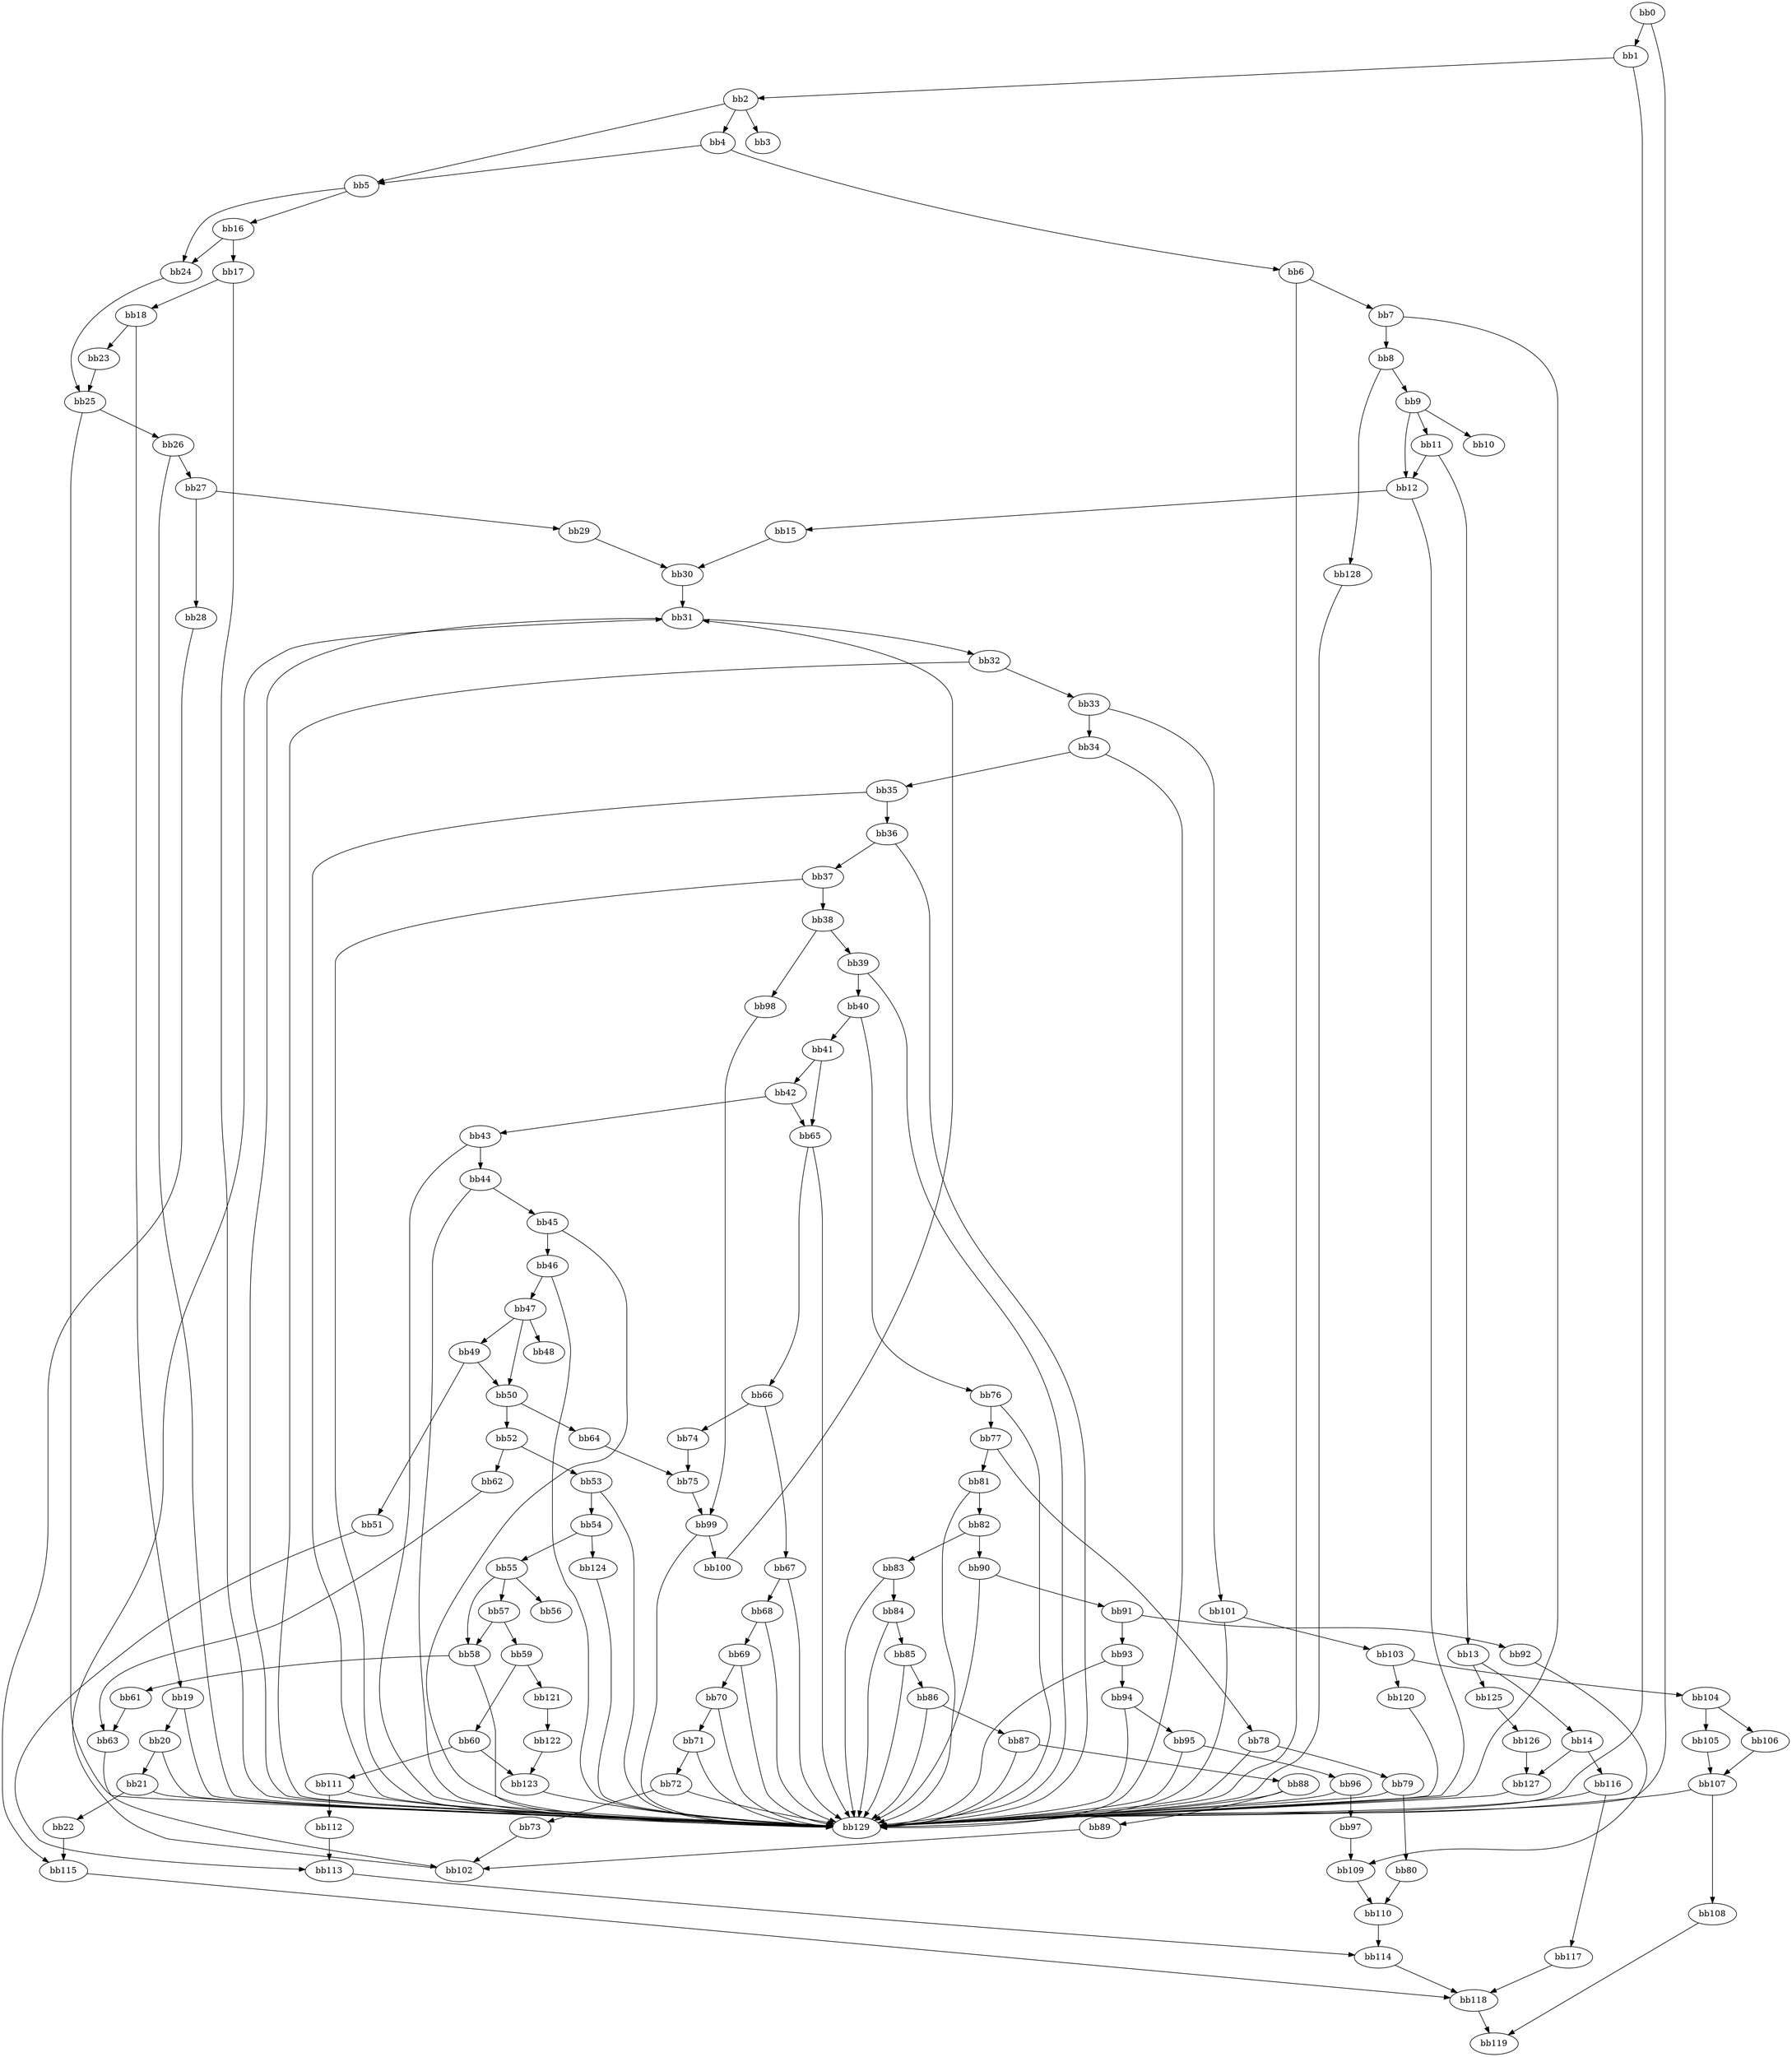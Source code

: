 digraph {
    0 [ label = "bb0\l" ]
    1 [ label = "bb1\l" ]
    2 [ label = "bb2\l" ]
    3 [ label = "bb3\l" ]
    4 [ label = "bb4\l" ]
    5 [ label = "bb5\l" ]
    6 [ label = "bb6\l" ]
    7 [ label = "bb7\l" ]
    8 [ label = "bb8\l" ]
    9 [ label = "bb9\l" ]
    10 [ label = "bb10\l" ]
    11 [ label = "bb11\l" ]
    12 [ label = "bb12\l" ]
    13 [ label = "bb13\l" ]
    14 [ label = "bb14\l" ]
    15 [ label = "bb15\l" ]
    16 [ label = "bb16\l" ]
    17 [ label = "bb17\l" ]
    18 [ label = "bb18\l" ]
    19 [ label = "bb19\l" ]
    20 [ label = "bb20\l" ]
    21 [ label = "bb21\l" ]
    22 [ label = "bb22\l" ]
    23 [ label = "bb23\l" ]
    24 [ label = "bb24\l" ]
    25 [ label = "bb25\l" ]
    26 [ label = "bb26\l" ]
    27 [ label = "bb27\l" ]
    28 [ label = "bb28\l" ]
    29 [ label = "bb29\l" ]
    30 [ label = "bb30\l" ]
    31 [ label = "bb31\l" ]
    32 [ label = "bb32\l" ]
    33 [ label = "bb33\l" ]
    34 [ label = "bb34\l" ]
    35 [ label = "bb35\l" ]
    36 [ label = "bb36\l" ]
    37 [ label = "bb37\l" ]
    38 [ label = "bb38\l" ]
    39 [ label = "bb39\l" ]
    40 [ label = "bb40\l" ]
    41 [ label = "bb41\l" ]
    42 [ label = "bb42\l" ]
    43 [ label = "bb43\l" ]
    44 [ label = "bb44\l" ]
    45 [ label = "bb45\l" ]
    46 [ label = "bb46\l" ]
    47 [ label = "bb47\l" ]
    48 [ label = "bb48\l" ]
    49 [ label = "bb49\l" ]
    50 [ label = "bb50\l" ]
    51 [ label = "bb51\l" ]
    52 [ label = "bb52\l" ]
    53 [ label = "bb53\l" ]
    54 [ label = "bb54\l" ]
    55 [ label = "bb55\l" ]
    56 [ label = "bb56\l" ]
    57 [ label = "bb57\l" ]
    58 [ label = "bb58\l" ]
    59 [ label = "bb59\l" ]
    60 [ label = "bb60\l" ]
    61 [ label = "bb61\l" ]
    62 [ label = "bb62\l" ]
    63 [ label = "bb63\l" ]
    64 [ label = "bb64\l" ]
    65 [ label = "bb65\l" ]
    66 [ label = "bb66\l" ]
    67 [ label = "bb67\l" ]
    68 [ label = "bb68\l" ]
    69 [ label = "bb69\l" ]
    70 [ label = "bb70\l" ]
    71 [ label = "bb71\l" ]
    72 [ label = "bb72\l" ]
    73 [ label = "bb73\l" ]
    74 [ label = "bb74\l" ]
    75 [ label = "bb75\l" ]
    76 [ label = "bb76\l" ]
    77 [ label = "bb77\l" ]
    78 [ label = "bb78\l" ]
    79 [ label = "bb79\l" ]
    80 [ label = "bb80\l" ]
    81 [ label = "bb81\l" ]
    82 [ label = "bb82\l" ]
    83 [ label = "bb83\l" ]
    84 [ label = "bb84\l" ]
    85 [ label = "bb85\l" ]
    86 [ label = "bb86\l" ]
    87 [ label = "bb87\l" ]
    88 [ label = "bb88\l" ]
    89 [ label = "bb89\l" ]
    90 [ label = "bb90\l" ]
    91 [ label = "bb91\l" ]
    92 [ label = "bb92\l" ]
    93 [ label = "bb93\l" ]
    94 [ label = "bb94\l" ]
    95 [ label = "bb95\l" ]
    96 [ label = "bb96\l" ]
    97 [ label = "bb97\l" ]
    98 [ label = "bb98\l" ]
    99 [ label = "bb99\l" ]
    100 [ label = "bb100\l" ]
    101 [ label = "bb101\l" ]
    102 [ label = "bb102\l" ]
    103 [ label = "bb103\l" ]
    104 [ label = "bb104\l" ]
    105 [ label = "bb105\l" ]
    106 [ label = "bb106\l" ]
    107 [ label = "bb107\l" ]
    108 [ label = "bb108\l" ]
    109 [ label = "bb109\l" ]
    110 [ label = "bb110\l" ]
    111 [ label = "bb111\l" ]
    112 [ label = "bb112\l" ]
    113 [ label = "bb113\l" ]
    114 [ label = "bb114\l" ]
    115 [ label = "bb115\l" ]
    116 [ label = "bb116\l" ]
    117 [ label = "bb117\l" ]
    118 [ label = "bb118\l" ]
    119 [ label = "bb119\l" ]
    120 [ label = "bb120\l" ]
    121 [ label = "bb121\l" ]
    122 [ label = "bb122\l" ]
    123 [ label = "bb123\l" ]
    124 [ label = "bb124\l" ]
    125 [ label = "bb125\l" ]
    126 [ label = "bb126\l" ]
    127 [ label = "bb127\l" ]
    128 [ label = "bb128\l" ]
    129 [ label = "bb129\l" ]
    0 -> 1 [ ]
    0 -> 129 [ ]
    1 -> 2 [ ]
    1 -> 129 [ ]
    2 -> 3 [ ]
    2 -> 4 [ ]
    2 -> 5 [ ]
    4 -> 5 [ ]
    4 -> 6 [ ]
    5 -> 16 [ ]
    5 -> 24 [ ]
    6 -> 7 [ ]
    6 -> 129 [ ]
    7 -> 8 [ ]
    7 -> 129 [ ]
    8 -> 9 [ ]
    8 -> 128 [ ]
    9 -> 10 [ ]
    9 -> 11 [ ]
    9 -> 12 [ ]
    11 -> 12 [ ]
    11 -> 13 [ ]
    12 -> 15 [ ]
    12 -> 129 [ ]
    13 -> 14 [ ]
    13 -> 125 [ ]
    14 -> 116 [ ]
    14 -> 127 [ ]
    15 -> 30 [ ]
    16 -> 17 [ ]
    16 -> 24 [ ]
    17 -> 18 [ ]
    17 -> 129 [ ]
    18 -> 19 [ ]
    18 -> 23 [ ]
    19 -> 20 [ ]
    19 -> 129 [ ]
    20 -> 21 [ ]
    20 -> 129 [ ]
    21 -> 22 [ ]
    21 -> 129 [ ]
    22 -> 115 [ ]
    23 -> 25 [ ]
    24 -> 25 [ ]
    25 -> 26 [ ]
    25 -> 129 [ ]
    26 -> 27 [ ]
    26 -> 129 [ ]
    27 -> 28 [ ]
    27 -> 29 [ ]
    28 -> 115 [ ]
    29 -> 30 [ ]
    30 -> 31 [ ]
    31 -> 32 [ ]
    31 -> 129 [ ]
    32 -> 33 [ ]
    32 -> 129 [ ]
    33 -> 34 [ ]
    33 -> 101 [ ]
    34 -> 35 [ ]
    34 -> 129 [ ]
    35 -> 36 [ ]
    35 -> 129 [ ]
    36 -> 37 [ ]
    36 -> 129 [ ]
    37 -> 38 [ ]
    37 -> 129 [ ]
    38 -> 39 [ ]
    38 -> 98 [ ]
    39 -> 40 [ ]
    39 -> 129 [ ]
    40 -> 41 [ ]
    40 -> 76 [ ]
    41 -> 42 [ ]
    41 -> 65 [ ]
    42 -> 43 [ ]
    42 -> 65 [ ]
    43 -> 44 [ ]
    43 -> 129 [ ]
    44 -> 45 [ ]
    44 -> 129 [ ]
    45 -> 46 [ ]
    45 -> 129 [ ]
    46 -> 47 [ ]
    46 -> 129 [ ]
    47 -> 48 [ ]
    47 -> 49 [ ]
    47 -> 50 [ ]
    49 -> 50 [ ]
    49 -> 51 [ ]
    50 -> 52 [ ]
    50 -> 64 [ ]
    51 -> 113 [ ]
    52 -> 53 [ ]
    52 -> 62 [ ]
    53 -> 54 [ ]
    53 -> 129 [ ]
    54 -> 55 [ ]
    54 -> 124 [ ]
    55 -> 56 [ ]
    55 -> 57 [ ]
    55 -> 58 [ ]
    57 -> 58 [ ]
    57 -> 59 [ ]
    58 -> 61 [ ]
    58 -> 129 [ ]
    59 -> 60 [ ]
    59 -> 121 [ ]
    60 -> 111 [ ]
    60 -> 123 [ ]
    61 -> 63 [ ]
    62 -> 63 [ ]
    63 -> 102 [ ]
    64 -> 75 [ ]
    65 -> 66 [ ]
    65 -> 129 [ ]
    66 -> 67 [ ]
    66 -> 74 [ ]
    67 -> 68 [ ]
    67 -> 129 [ ]
    68 -> 69 [ ]
    68 -> 129 [ ]
    69 -> 70 [ ]
    69 -> 129 [ ]
    70 -> 71 [ ]
    70 -> 129 [ ]
    71 -> 72 [ ]
    71 -> 129 [ ]
    72 -> 73 [ ]
    72 -> 129 [ ]
    73 -> 102 [ ]
    74 -> 75 [ ]
    75 -> 99 [ ]
    76 -> 77 [ ]
    76 -> 129 [ ]
    77 -> 78 [ ]
    77 -> 81 [ ]
    78 -> 79 [ ]
    78 -> 129 [ ]
    79 -> 80 [ ]
    79 -> 129 [ ]
    80 -> 110 [ ]
    81 -> 82 [ ]
    81 -> 129 [ ]
    82 -> 83 [ ]
    82 -> 90 [ ]
    83 -> 84 [ ]
    83 -> 129 [ ]
    84 -> 85 [ ]
    84 -> 129 [ ]
    85 -> 86 [ ]
    85 -> 129 [ ]
    86 -> 87 [ ]
    86 -> 129 [ ]
    87 -> 88 [ ]
    87 -> 129 [ ]
    88 -> 89 [ ]
    88 -> 129 [ ]
    89 -> 102 [ ]
    90 -> 91 [ ]
    90 -> 129 [ ]
    91 -> 92 [ ]
    91 -> 93 [ ]
    92 -> 109 [ ]
    93 -> 94 [ ]
    93 -> 129 [ ]
    94 -> 95 [ ]
    94 -> 129 [ ]
    95 -> 96 [ ]
    95 -> 129 [ ]
    96 -> 97 [ ]
    96 -> 129 [ ]
    97 -> 109 [ ]
    98 -> 99 [ ]
    99 -> 100 [ ]
    99 -> 129 [ ]
    100 -> 31 [ ]
    101 -> 103 [ ]
    101 -> 129 [ ]
    102 -> 31 [ ]
    103 -> 104 [ ]
    103 -> 120 [ ]
    104 -> 105 [ ]
    104 -> 106 [ ]
    105 -> 107 [ ]
    106 -> 107 [ ]
    107 -> 108 [ ]
    107 -> 129 [ ]
    108 -> 119 [ ]
    109 -> 110 [ ]
    110 -> 114 [ ]
    111 -> 112 [ ]
    111 -> 129 [ ]
    112 -> 113 [ ]
    113 -> 114 [ ]
    114 -> 118 [ ]
    115 -> 118 [ ]
    116 -> 117 [ ]
    116 -> 129 [ ]
    117 -> 118 [ ]
    118 -> 119 [ ]
    120 -> 129 [ ]
    121 -> 122 [ ]
    122 -> 123 [ ]
    123 -> 129 [ ]
    124 -> 129 [ ]
    125 -> 126 [ ]
    126 -> 127 [ ]
    127 -> 129 [ ]
    128 -> 129 [ ]
}


